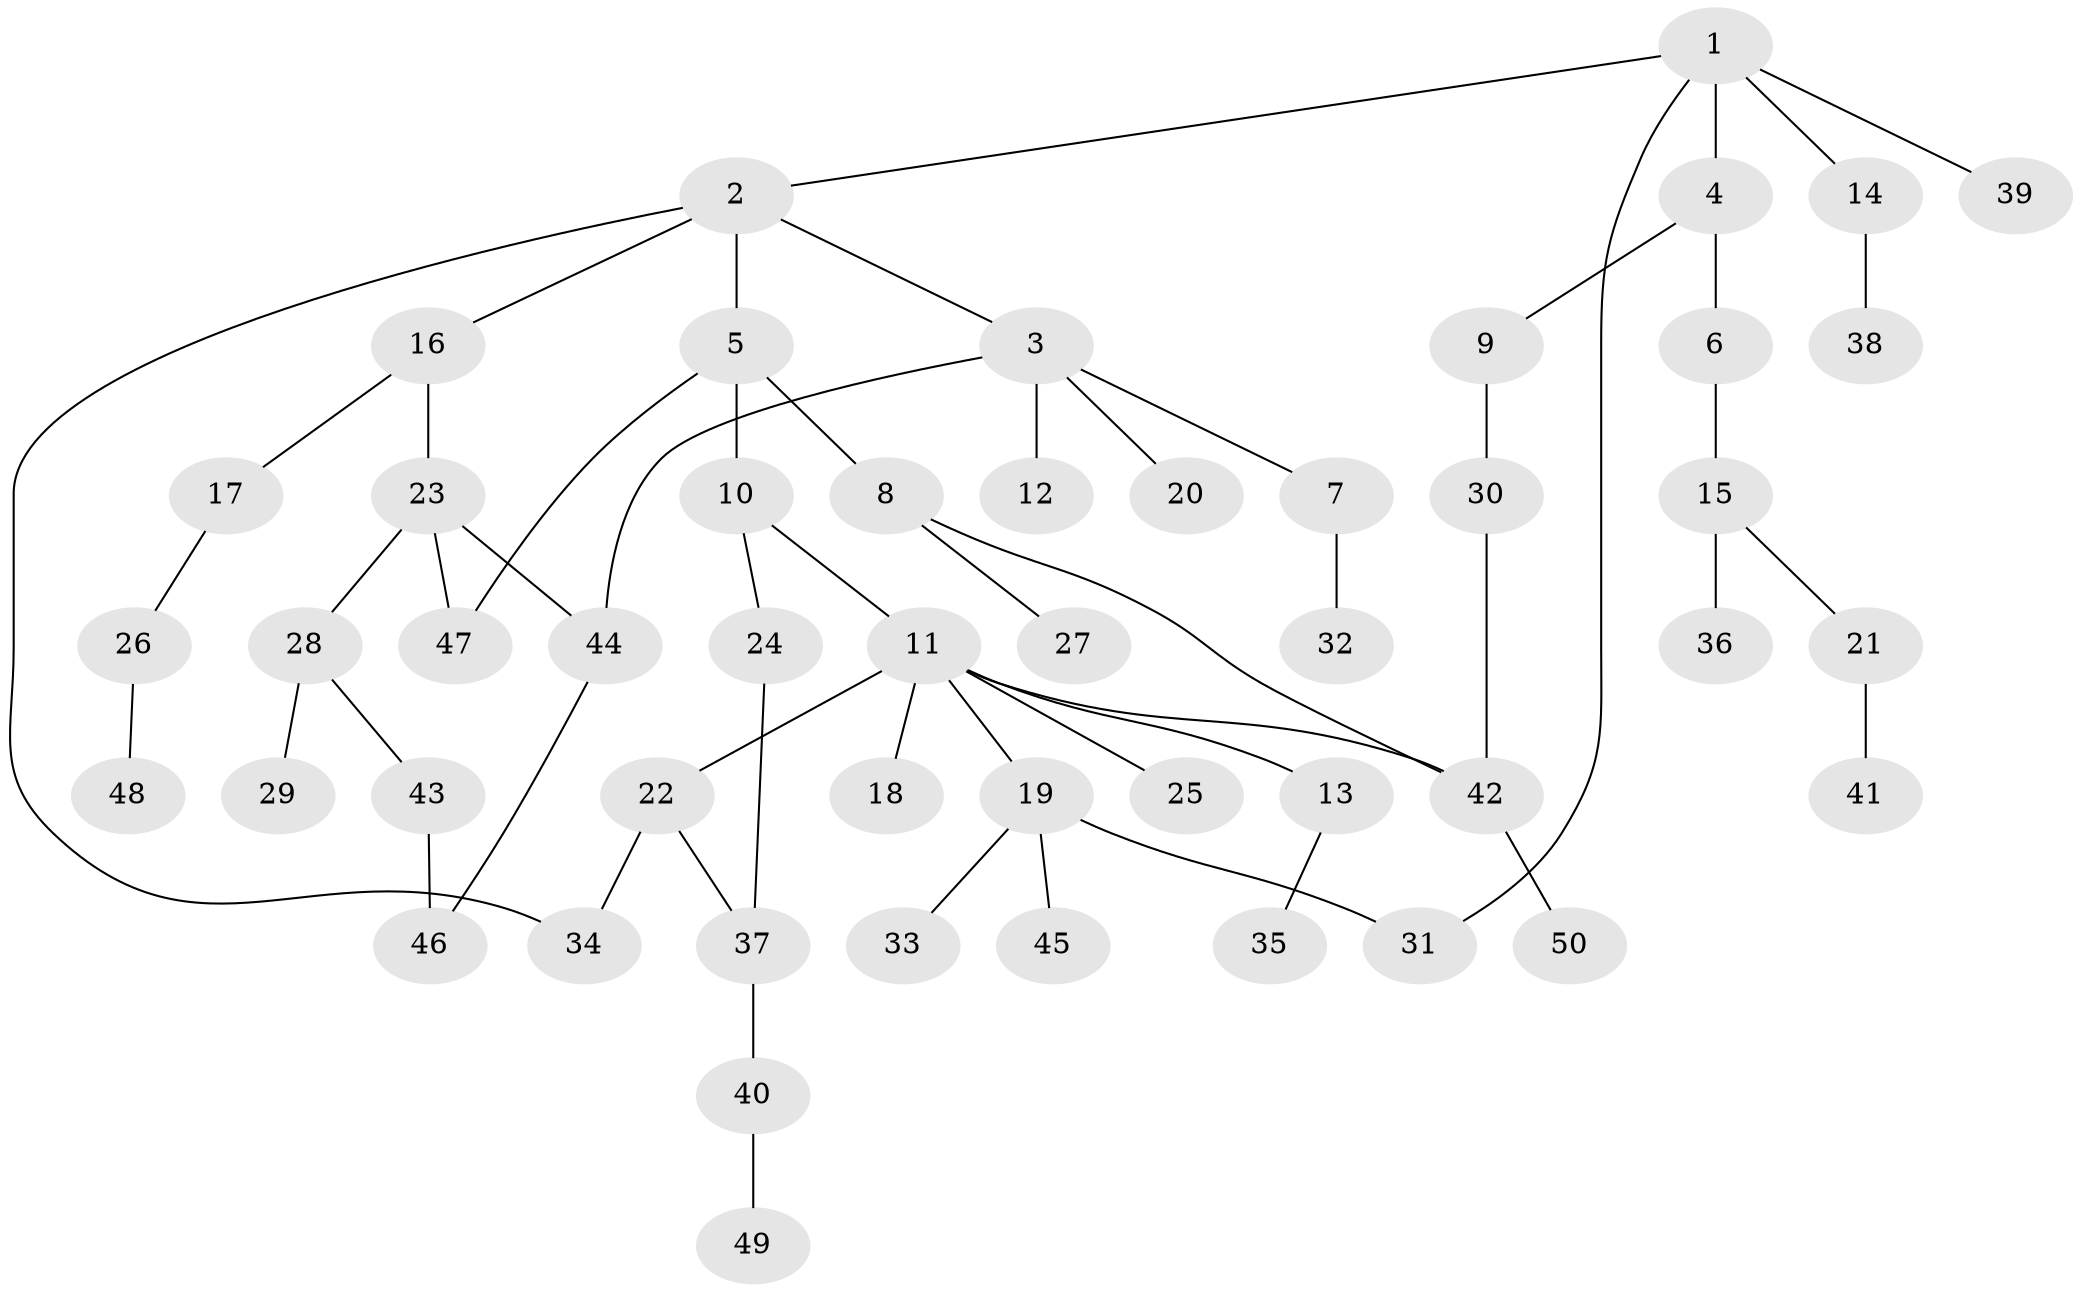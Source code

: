 // coarse degree distribution, {5: 0.16129032258064516, 3: 0.1935483870967742, 2: 0.16129032258064516, 9: 0.03225806451612903, 1: 0.45161290322580644}
// Generated by graph-tools (version 1.1) at 2025/51/02/27/25 19:51:41]
// undirected, 50 vertices, 57 edges
graph export_dot {
graph [start="1"]
  node [color=gray90,style=filled];
  1;
  2;
  3;
  4;
  5;
  6;
  7;
  8;
  9;
  10;
  11;
  12;
  13;
  14;
  15;
  16;
  17;
  18;
  19;
  20;
  21;
  22;
  23;
  24;
  25;
  26;
  27;
  28;
  29;
  30;
  31;
  32;
  33;
  34;
  35;
  36;
  37;
  38;
  39;
  40;
  41;
  42;
  43;
  44;
  45;
  46;
  47;
  48;
  49;
  50;
  1 -- 2;
  1 -- 4;
  1 -- 14;
  1 -- 31;
  1 -- 39;
  2 -- 3;
  2 -- 5;
  2 -- 16;
  2 -- 34;
  3 -- 7;
  3 -- 12;
  3 -- 20;
  3 -- 44;
  4 -- 6;
  4 -- 9;
  5 -- 8;
  5 -- 10;
  5 -- 47;
  6 -- 15;
  7 -- 32;
  8 -- 27;
  8 -- 42;
  9 -- 30;
  10 -- 11;
  10 -- 24;
  11 -- 13;
  11 -- 18;
  11 -- 19;
  11 -- 22;
  11 -- 25;
  11 -- 42;
  13 -- 35;
  14 -- 38;
  15 -- 21;
  15 -- 36;
  16 -- 17;
  16 -- 23;
  17 -- 26;
  19 -- 33;
  19 -- 45;
  19 -- 31;
  21 -- 41;
  22 -- 37;
  22 -- 34;
  23 -- 28;
  23 -- 44;
  23 -- 47;
  24 -- 37;
  26 -- 48;
  28 -- 29;
  28 -- 43;
  30 -- 42;
  37 -- 40;
  40 -- 49;
  42 -- 50;
  43 -- 46;
  44 -- 46;
}
